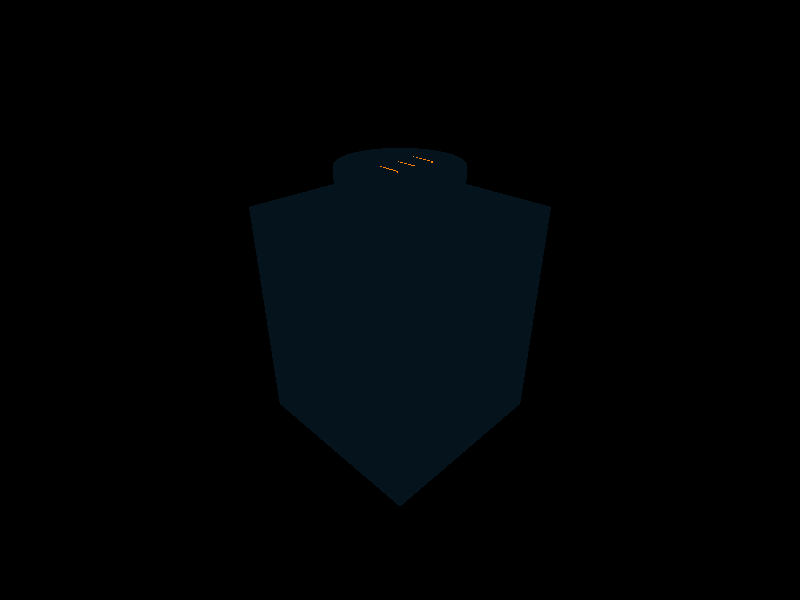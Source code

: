 // Generated By: LDView 4.4 Alpha 5 Copyright (C) 2019 Travis Cobbs & Peter Bartfai
// See: https://tcobbs.github.io/ldview/
// Date: Mon Jul  8 17:42:48 2019
// Input LDraw File: every_color.ldr
// LDraw File Author: MLCad
//
// This file was automatically generated from an LDraw file by the program
// LDView.  See comments above for further details.

#version 3.7;

#if (version >= 3.7) global_settings {assumed_gamma 1} #end

#ifndef (LDXQual) #declare LDXQual = 3; #end	// Quality (0 = Bounding Box; 1 = No Refraction; 2 = Normal; 3 = Stud Logos)
#ifndef (LDXSW) #declare LDXSW = 0.5; #end	// Seam Width (0 for no seams)
#ifndef (LDXStuds) #declare LDXStuds = 1; #end	// Show studs? (1 = YES; 0 = NO)
#ifndef (LDXRefls) #declare LDXRefls = 1; #end	// Reflections? (1 = YES; 0 = NO)
#ifndef (LDXShads) #declare LDXShads = 1; #end	// Shadows? (1 = YES; 0 = NO)
#ifndef (LDXBackground) #declare LDXBackground = 0; #end	// Include Background? (1 = YES; 0 = NO)
#ifndef (LDXFloor) #declare LDXFloor = 0; #end	// Include Floor? (1 = YES; 0 = NO)

// Model bounds information
#ifndef (LDXMinX) #declare LDXMinX = -9.75; #end
#ifndef (LDXMinY) #declare LDXMinY = -27.75; #end
#ifndef (LDXMinZ) #declare LDXMinZ = -9.75; #end
#ifndef (LDXMaxX) #declare LDXMaxX = 9.75; #end
#ifndef (LDXMaxY) #declare LDXMaxY = -0.25; #end
#ifndef (LDXMaxZ) #declare LDXMaxZ = 9.75; #end
#ifndef (LDXCenterX) #declare LDXCenterX = 0; #end
#ifndef (LDXCenterY) #declare LDXCenterY = -14; #end
#ifndef (LDXCenterZ) #declare LDXCenterZ = 0; #end
#ifndef (LDXCenter) #declare LDXCenter = <LDXCenterX,LDXCenterY,LDXCenterZ>; #end
#ifndef (LDXRadius) #declare LDXRadius = 19.472738; #end

// Camera settings
#ifndef (LDXCameraLoc) #declare LDXCameraLoc = < 31.160398,-39.44236,-31.160398 >; #end	// Camera Location vector
#ifndef (LDXCameraLookAt) #declare LDXCameraLookAt = < -5.05583072053737936358,-9.87193368142768434836,5.05583072053737936358 >; #end	// Camera look-at point vector
#ifndef (LDXCameraSky) #declare LDXCameraSky = < -0.35355339491603171576,-0.8660254002549215846,0.35355339491603171576 >; #end	// Camera sky vector (<0,-1,0> will usually work for standard "up")
#ifndef (LDXCameraAngle) #declare LDXCameraAngle = 76.900337; #end
#ifndef (LDXCameraAspect) #declare LDXCameraAspect = image_width/image_height; #end
#ifndef (LDXCameraTransform) #declare LDXCameraTransform = transform {}; #end

#ifndef (LDXFloorLoc) #declare LDXFloorLoc = LDXMaxY; #end	// Floor location. (Dependent on floor axis; MAX_Y is bottom of model)
#ifndef (LDXFloorAxis) #declare LDXFloorAxis = y; #end	// Floor axis (x, y, or z)
#ifndef (LDXFloorR) #declare LDXFloorR = 0.8; #end	// Floor Red
#ifndef (LDXFloorG) #declare LDXFloorG = 0.8; #end	// Floor Green
#ifndef (LDXFloorB) #declare LDXFloorB = 0.8; #end	// Floor Blue
#ifndef (LDXFloorAmb) #declare LDXFloorAmb = 0.4; #end	// Floor Ambient
#ifndef (LDXFloorDif) #declare LDXFloorDif = 0.4; #end	// Floor Diffuse
#ifndef (LDXAmb) #declare LDXAmb = 0.4; #end
#ifndef (LDXDif) #declare LDXDif = 0.4; #end
#ifndef (LDXRefl) #declare LDXRefl = 0.08; #end
#ifndef (LDXPhong) #declare LDXPhong = 0.5; #end
#ifndef (LDXPhongS) #declare LDXPhongS = 40; #end
#ifndef (LDXTRefl) #declare LDXTRefl = 0.2; #end
#ifndef (LDXTFilt) #declare LDXTFilt = 0.85; #end
#ifndef (LDXIoR) #declare LDXIoR = 1.25; #end
#ifndef (LDXRubberRefl) #declare LDXRubberRefl = 0; #end
#ifndef (LDXRubberPhong) #declare LDXRubberPhong = 0.1; #end
#ifndef (LDXRubberPhongS) #declare LDXRubberPhongS = 10; #end
#ifndef (LDXChromeRefl) #declare LDXChromeRefl = 0.85; #end
#ifndef (LDXChromeBril) #declare LDXChromeBril = 5; #end
#ifndef (LDXChromeSpec) #declare LDXChromeSpec = 0.8; #end
#ifndef (LDXChromeRough) #declare LDXChromeRough = 0.01; #end
#ifndef (LDXOpaqueNormal) #declare LDXOpaqueNormal = normal { bumps 0.001 scale 0.5 }; #end
#ifndef (LDXTransNormal) #declare LDXTransNormal = normal { bumps 0.001 scale 0.5 }; #end
#ifndef (LDXIPov) #declare LDXIPov = 0; #end	// Use inline POV code from LDraw file? (1 = YES; 0 = NO)
#ifndef (LDXBgR) #declare LDXBgR = 0.752941; #end	// Background Red
#ifndef (LDXBgG) #declare LDXBgG = 0.752941; #end	// Background Green
#ifndef (LDXBgB) #declare LDXBgB = 0.752941; #end	// Background Blue

// Camera
#ifndef (LDXSkipCamera)
camera {
	location LDXCameraLoc
	sky LDXCameraSky
	right LDXCameraAspect * < -1,0,0 >
	look_at LDXCameraLookAt
	angle LDXCameraAngle
	transform {LDXCameraTransform}
}
#end

// Lights
#ifndef (LDXSkipLight1)
light_source {	// Latitude,Longitude: 45,0,LDXRadius*2
	<0*LDXRadius,-1.414214*LDXRadius,-1.414214*LDXRadius> + LDXCenter
	color rgb <1,1,1>
}
#end
#ifndef (LDXSkipLight2)
light_source {	// Latitude,Longitude: 30,120,LDXRadius*2
	<1.5*LDXRadius,-1*LDXRadius,0.866026*LDXRadius> + LDXCenter
	color rgb <1,1,1>
}
#end
#ifndef (LDXSkipLight3)
light_source {	// Latitude,Longitude: 60,-120,LDXRadius*2
	<-0.866025*LDXRadius,-1.732051*LDXRadius,0.5*LDXRadius> + LDXCenter
	color rgb <1,1,1>
}
#end

#macro LDXSeamMatrix(Width, Height, Depth, CenterX, CenterY, CenterZ)
#local aw = 0;
#local ah = 0;
#local ad = 0;
#local ax = 0;
#local ay = 0;
#local az = 0;
#if (Width != 0)
#local aw = 1-LDXSW/Width;
#end
#if (Height != 0)
#local ah = 1-LDXSW/Height;
#end
#if (Depth != 0)
#local ad = 1-LDXSW/Depth;
#end
#if (Width != 0 & CenterX != 0)
#local ax = LDXSW/(Width / CenterX);
#end
#if (Height != 0 & CenterY != 0)
#local ay = LDXSW/(Height / CenterY);
#end
#if (Depth != 0 & CenterZ != 0)
#local az = LDXSW/(Depth / CenterZ);
#end
#if (aw <= 0)
#local aw = 1;
#local ax = 0;
#end
#if (ah <= 0)
#local ah = 1;
#local ay = 0;
#end
#if (ad <= 0)
#local ad = 1;
#local az = 0;
#end
matrix <aw,0,0,0,ah,0,0,0,ad,ax,ay,az>
#end


#if (LDXBackground != 0)
#if (version >= 3.7)
background { color srgb <LDXBgR,LDXBgG,LDXBgB> }
#else
background { color rgb <LDXBgR,LDXBgG,LDXBgB> }
#end
#end

#ifndef (LDXSkipOpaqueColorMacro)
#macro LDXOpaqueColor(r, g, b)
#if (version >= 3.1) material { #end
	texture {
#if (version >= 3.7)
		pigment { srgbf <r,g,b,0> }
#else
		pigment { rgbf <r,g,b,0> }
#end
#if (LDXQual > 1)
		finish { ambient LDXAmb diffuse LDXDif }
		finish { phong LDXPhong phong_size LDXPhongS reflection LDXRefl }
		normal { LDXOpaqueNormal }
#end
	}
#if (version >= 3.1) } #end
#end
#end

#ifndef (LDXColor0) // Black
#declare LDXColor0 = LDXOpaqueColor(0.019608,0.07451,0.113725)
#end

#ifndef (LDXColor1) // Blue
#declare LDXColor1 = LDXOpaqueColor(0,0.333333,0.74902)
#end

#ifndef (LDXColor2) // Green
#declare LDXColor2 = LDXOpaqueColor(0.145098,0.478431,0.243137)
#end

#ifndef (LDXColor3) // Dark Turquoise
#declare LDXColor3 = LDXOpaqueColor(0,0.513725,0.560784)
#end

#ifndef (LDXColor4) // Red
#declare LDXColor4 = LDXOpaqueColor(0.788235,0.101961,0.035294)
#end

#ifndef (LDXColor5) // Dark Pink
#declare LDXColor5 = LDXOpaqueColor(0.784314,0.439216,0.627451)
#end

#ifndef (LDXColor6) // Brown
#declare LDXColor6 = LDXOpaqueColor(0.345098,0.223529,0.152941)
#end

#ifndef (LDXColor7) // Light Grey
#declare LDXColor7 = LDXOpaqueColor(0.607843,0.631373,0.615686)
#end

#ifndef (LDXColor8) // Dark Grey
#declare LDXColor8 = LDXOpaqueColor(0.427451,0.431373,0.360784)
#end

#ifndef (LDXColor9) // Light Blue
#declare LDXColor9 = LDXOpaqueColor(0.705882,0.823529,0.890196)
#end

#ifndef (LDXColor10) // Bright Green
#declare LDXColor10 = LDXOpaqueColor(0.294118,0.623529,0.290196)
#end

#ifndef (LDXColor11) // Light Turquoise
#declare LDXColor11 = LDXOpaqueColor(0.333333,0.647059,0.686275)
#end

#ifndef (LDXColor12) // Salmon
#declare LDXColor12 = LDXOpaqueColor(0.94902,0.439216,0.368627)
#end

#ifndef (LDXColor13) // Pink
#declare LDXColor13 = LDXOpaqueColor(0.988235,0.592157,0.67451)
#end

#ifndef (LDXColor14) // Yellow
#declare LDXColor14 = LDXOpaqueColor(0.94902,0.803922,0.215686)
#end

#ifndef (LDXColor15) // White
#declare LDXColor15 = LDXOpaqueColor(1,1,1)
#end

#ifndef (LDXColor17) // Light Green
#declare LDXColor17 = LDXOpaqueColor(0.760784,0.854902,0.721569)
#end

#ifndef (LDXColor18) // Light Yellow
#declare LDXColor18 = LDXOpaqueColor(0.984314,0.901961,0.588235)
#end

#ifndef (LDXColor19) // Tan
#declare LDXColor19 = LDXOpaqueColor(0.894118,0.803922,0.619608)
#end

#ifndef (LDXColor20) // Light Violet
#declare LDXColor20 = LDXOpaqueColor(0.788235,0.792157,0.886275)
#end

#ifndef (LDXSkipTransColorMacro)
#macro LDXTransColor(r, g, b)
#if (version >= 3.1) material { #end
	texture {
#if (version >= 3.7)
		pigment { #if (LDXQual > 1) srgbf <r,g,b,LDXTFilt> #else srgbf <0.6,0.6,0.6,0> #end }
#else
		pigment { #if (LDXQual > 1) rgbf <r,g,b,LDXTFilt> #else rgbf <0.6,0.6,0.6,0> #end }
#end
#if (LDXQual > 1)
		finish { ambient LDXAmb diffuse LDXDif }
		finish { phong LDXPhong phong_size LDXPhongS reflection LDXTRefl }
		normal { LDXTransNormal }
		#if (version >= 3.1) #else finish { refraction 1 ior LDXIoR } #end
#end
	}
#if (version >= 3.1) #if (LDXQual > 1)
	interior { ior LDXIoR }
#end #end
#if (version >= 3.1) } #end
#end
#end

#ifndef (LDXColor21) // Glow In Dark Opaque
#declare LDXColor21 = LDXTransColor(0.987843,1,0.96902)
#end

#ifndef (LDXColor22) // Purple
#declare LDXColor22 = LDXOpaqueColor(0.505882,0,0.482353)
#end

#ifndef (LDXColor23) // Dark Blue Violet
#declare LDXColor23 = LDXOpaqueColor(0.12549,0.196078,0.690196)
#end

#ifndef (LDXColor24) // Edge Colour
#declare LDXColor24 = LDXOpaqueColor(0.498039,0.498039,0.498039)
#end

#ifndef (LDXColor25) // Orange
#declare LDXColor25 = LDXOpaqueColor(0.996078,0.541176,0.094118)
#end

#ifndef (LDXColor26) // Magenta
#declare LDXColor26 = LDXOpaqueColor(0.572549,0.223529,0.470588)
#end

#ifndef (LDXColor27) // Lime
#declare LDXColor27 = LDXOpaqueColor(0.733333,0.913725,0.043137)
#end

#ifndef (LDXColor28) // Dark Tan
#declare LDXColor28 = LDXOpaqueColor(0.584314,0.541176,0.45098)
#end

#ifndef (LDXColor29) // Bright Pink
#declare LDXColor29 = LDXOpaqueColor(0.894118,0.678431,0.784314)
#end

#ifndef (LDXColor30) // Medium Lavender
#declare LDXColor30 = LDXOpaqueColor(0.67451,0.470588,0.729412)
#end

#ifndef (LDXColor31) // Lavender
#declare LDXColor31 = LDXOpaqueColor(0.882353,0.835294,0.929412)
#end

#ifndef (LDXColor32) // Trans Black IR Lens
#declare LDXColor32 = LDXTransColor(0,0,0)
#end

#ifndef (LDXColor33) // Trans Dark Blue
#declare LDXColor33 = LDXTransColor(0,0.188235,0.962745)
#end

#ifndef (LDXColor34) // Trans Green
#declare LDXColor34 = LDXTransColor(0.205882,0.705882,0.382353)
#end

#ifndef (LDXColor35) // Trans Bright Green
#declare LDXColor35 = LDXTransColor(0.505882,0.990196,0.411765)
#end

#ifndef (LDXColor36) // Trans Red
#declare LDXColor36 = LDXTransColor(0.978824,0.152941,0.052941)
#end

#ifndef (LDXColor37) // Trans Dark Pink
#declare LDXColor37 = LDXTransColor(0.987451,0.6,0.958431)
#end

#ifndef (LDXColor38) // Trans Neon Orange
#declare LDXColor38 = LDXTransColor(1,0.950196,0.076471)
#end

#ifndef (LDXColor39) // Trans Very Light Blue
#declare LDXColor39 = LDXTransColor(0.975686,0.987451,0.994118)
#end

#ifndef (LDXColor40) // Trans Black
#declare LDXColor40 = LDXTransColor(0.582353,0.558824,0.482353)
#end

#ifndef (LDXColor41) // Trans Medium Blue
#declare LDXColor41 = LDXTransColor(0.5,0.960392,0.971765)
#end

#ifndef (LDXColor42) // Trans Neon Green
#declare LDXColor42 = LDXTransColor(0.975294,1,0)
#end

#ifndef (LDXColor43) // Trans Light Blue
#declare LDXColor43 = LDXTransColor(0.968235,0.991373,0.993725)
#end

#ifndef (LDXColor44) // Trans Bright Reddish Lilac
#declare LDXColor44 = LDXTransColor(0.958824,0.658824,0.962353)
#end

#ifndef (LDXColor45) // Trans Pink
#declare LDXColor45 = LDXTransColor(0.998824,0.959216,0.967451)
#end

#ifndef (LDXColor46) // Trans Yellow
#declare LDXColor46 = LDXTransColor(0.996078,0.980392,0.276471)
#end

#ifndef (LDXColor47) // Trans Clear
#declare LDXColor47 = LDXTransColor(0.998824,0.998824,0.998824)
#end

#ifndef (LDXColor52) // Trans Purple
#declare LDXColor52 = LDXTransColor(0.964706,0.964706,0.979608)
#end

#ifndef (LDXColor54) // Trans Neon Yellow
#declare LDXColor54 = LDXTransColor(0.98549,0.96902,0)
#end

#ifndef (LDXColor57) // Trans Orange
#declare LDXColor57 = LDXTransColor(0.994118,0.956078,0.164706)
#end

#ifndef (LDXSkipChromeColorMacro)
#macro LDXChromeColor(r, g, b)
#if (version >= 3.1) material { #end
	texture {
#if (version >= 3.7)
		pigment { srgbf <r,g,b,0> }
#else
		pigment { rgbf <r,g,b,0> }
#end
#if (LDXQual > 1)
		finish { ambient LDXAmb diffuse LDXDif }
		finish { phong LDXPhong phong_size LDXPhongS reflection LDXChromeRefl brilliance LDXChromeBril metallic specular LDXChromeSpec roughness LDXChromeRough}
#end
	}
#if (version >= 3.1) } #end
#end
#end

#ifndef (LDXColor60) // Chrome Antique Brass
#declare LDXColor60 = LDXChromeColor(0.392157,0.352941,0.298039)
#end

#ifndef (LDXColor61) // Chrome Blue
#declare LDXColor61 = LDXChromeColor(0.423529,0.588235,0.74902)
#end

#ifndef (LDXColor62) // Chrome Green
#declare LDXColor62 = LDXChromeColor(0.235294,0.701961,0.443137)
#end

#ifndef (LDXColor63) // Chrome Pink
#declare LDXColor63 = LDXChromeColor(0.666667,0.301961,0.556863)
#end

#ifndef (LDXColor64) // Chrome Black
#declare LDXColor64 = LDXChromeColor(0.105882,0.164706,0.203922)
#end

#ifndef (LDXSkipRubberColorMacro)
#macro LDXRubberColor(r, g, b)
#if (version >= 3.1) material { #end
	texture {
#if (version >= 3.7)
		pigment { srgbf <r,g,b,0> }
#else
		pigment { rgbf <r,g,b,0> }
#end
#if (LDXQual > 1)
		finish { ambient LDXAmb diffuse LDXDif }
		finish { phong LDXRubberPhong phong_size LDXRubberPhongS reflection LDXRubberRefl }
#end
	}
#if (version >= 3.1) } #end
#end
#end

#ifndef (LDXColor65) // Rubber Yellow
#declare LDXColor65 = LDXRubberColor(0.960784,0.803922,0.184314)
#end

#ifndef (LDXColor66) // Rubber Trans Yellow
#declare LDXColor66 = LDXTransColor(0.979216,0.96902,0)
#end

#ifndef (LDXColor67) // Rubber Trans Clear
#declare LDXColor67 = LDXTransColor(1,1,1)
#end

#ifndef (LDXColor68) // Very Light Orange
#declare LDXColor68 = LDXOpaqueColor(0.952941,0.811765,0.607843)
#end

#ifndef (LDXColor69) // Bright Reddish Lilac
#declare LDXColor69 = LDXOpaqueColor(0.803922,0.384314,0.596078)
#end

#ifndef (LDXColor70) // Reddish Brown
#declare LDXColor70 = LDXOpaqueColor(0.345098,0.164706,0.070588)
#end

#ifndef (LDXColor71) // Light Bluish Grey
#declare LDXColor71 = LDXOpaqueColor(0.627451,0.647059,0.662745)
#end

#ifndef (LDXColor72) // Dark Bluish Grey
#declare LDXColor72 = LDXOpaqueColor(0.423529,0.431373,0.407843)
#end

#ifndef (LDXColor73) // Medium Blue
#declare LDXColor73 = LDXOpaqueColor(0.360784,0.615686,0.819608)
#end

#ifndef (LDXColor74) // Medium Green
#declare LDXColor74 = LDXOpaqueColor(0.45098,0.862745,0.631373)
#end

#ifndef (LDXColor75) // Speckle Black Copper
#declare LDXColor75 = LDXOpaqueColor(0,0,0)
#end

#ifndef (LDXColor76) // Speckle Dark Bluish Grey Silver
#declare LDXColor76 = LDXOpaqueColor(0.388235,0.372549,0.380392)
#end

#ifndef (LDXColor77) // Light Pink
#declare LDXColor77 = LDXOpaqueColor(0.996078,0.8,0.811765)
#end

#ifndef (LDXColor78) // Light Flesh
#declare LDXColor78 = LDXOpaqueColor(0.964706,0.843137,0.701961)
#end

#ifndef (LDXColor79) // Milky White
#declare LDXColor79 = LDXTransColor(1,1,1)
#end

#ifndef (LDXColor80) // Metallic Silver
#declare LDXColor80 = LDXOpaqueColor(0.647059,0.662745,0.705882)
#end

#ifndef (LDXColor81) // Metallic Green
#declare LDXColor81 = LDXOpaqueColor(0.537255,0.607843,0.372549)
#end

#ifndef (LDXColor82) // Metallic Gold
#declare LDXColor82 = LDXOpaqueColor(0.858824,0.67451,0.203922)
#end

#ifndef (LDXColor83) // Metallic Black
#declare LDXColor83 = LDXOpaqueColor(0.101961,0.156863,0.192157)
#end

#ifndef (LDXColor84) // Medium Dark Flesh
#declare LDXColor84 = LDXOpaqueColor(0.8,0.439216,0.164706)
#end

#ifndef (LDXColor85) // Medium Lilac
#declare LDXColor85 = LDXOpaqueColor(0.247059,0.211765,0.568627)
#end

#ifndef (LDXColor86) // Dark Flesh
#declare LDXColor86 = LDXOpaqueColor(0.486275,0.313725,0.227451)
#end

#ifndef (LDXColor87) // Metallic Dark Grey
#declare LDXColor87 = LDXOpaqueColor(0.427451,0.431373,0.360784)
#end

#ifndef (LDXColor89) // Blue Violet
#declare LDXColor89 = LDXOpaqueColor(0.298039,0.380392,0.858824)
#end

#ifndef (LDXColor92) // Flesh
#declare LDXColor92 = LDXOpaqueColor(0.815686,0.568627,0.407843)
#end

#ifndef (LDXColor100) // Light Salmon
#declare LDXColor100 = LDXOpaqueColor(0.996078,0.729412,0.741176)
#end

#ifndef (LDXColor110) // Violet
#declare LDXColor110 = LDXOpaqueColor(0.262745,0.329412,0.639216)
#end

#ifndef (LDXColor112) // Medium Violet
#declare LDXColor112 = LDXOpaqueColor(0.407843,0.454902,0.792157)
#end

#ifndef (LDXColor114) // Glitter Trans Dark Pink
#declare LDXColor114 = LDXTransColor(0.987451,0.6,0.958431)
#end

#ifndef (LDXColor115) // Medium Lime
#declare LDXColor115 = LDXOpaqueColor(0.780392,0.823529,0.235294)
#end

#ifndef (LDXColor117) // Glitter Trans Clear
#declare LDXColor117 = LDXTransColor(1,1,1)
#end

#ifndef (LDXColor118) // Aqua
#declare LDXColor118 = LDXOpaqueColor(0.701961,0.843137,0.819608)
#end

#ifndef (LDXColor120) // Light Lime
#declare LDXColor120 = LDXOpaqueColor(0.85098,0.894118,0.654902)
#end

#ifndef (LDXColor125) // Light Orange
#declare LDXColor125 = LDXOpaqueColor(0.976471,0.729412,0.380392)
#end

#ifndef (LDXColor128) // Dark Nougat
#declare LDXColor128 = LDXOpaqueColor(0.678431,0.380392,0.25098)
#end

#ifndef (LDXColor129) // Glitter Trans Purple
#declare LDXColor129 = LDXTransColor(0.588235,0,0.570588)
#end

#ifndef (LDXColor132) // Speckle Black Silver
#declare LDXColor132 = LDXOpaqueColor(0,0,0)
#end

#ifndef (LDXColor133) // Speckle Black Gold
#declare LDXColor133 = LDXOpaqueColor(0,0,0)
#end

#ifndef (LDXColor134) // Copper
#declare LDXColor134 = LDXOpaqueColor(0.588235,0.290196,0.152941)
#end

#ifndef (LDXColor135) // Pearl Light Grey
#declare LDXColor135 = LDXOpaqueColor(0.611765,0.639216,0.658824)
#end

#ifndef (LDXColor137) // Metal Blue
#declare LDXColor137 = LDXOpaqueColor(0.337255,0.466667,0.729412)
#end

#ifndef (LDXColor142) // Pearl Light Gold
#declare LDXColor142 = LDXOpaqueColor(0.862745,0.745098,0.380392)
#end

#ifndef (LDXColor148) // Pearl Dark Grey
#declare LDXColor148 = LDXOpaqueColor(0.341176,0.345098,0.341176)
#end

#ifndef (LDXColor150) // Pearl Very Light Grey
#declare LDXColor150 = LDXOpaqueColor(0.733333,0.741176,0.737255)
#end

#ifndef (LDXColor151) // Very Light Bluish Grey
#declare LDXColor151 = LDXOpaqueColor(0.901961,0.890196,0.878431)
#end

#ifndef (LDXColor178) // Flat Dark Gold
#declare LDXColor178 = LDXOpaqueColor(0.705882,0.533333,0.243137)
#end

#ifndef (LDXColor179) // Flat Silver
#declare LDXColor179 = LDXOpaqueColor(0.537255,0.529412,0.533333)
#end

#ifndef (LDXColor183) // Pearl White
#declare LDXColor183 = LDXOpaqueColor(0.94902,0.952941,0.94902)
#end

#ifndef (LDXColor184) // Metallic Bright Red
#declare LDXColor184 = LDXOpaqueColor(0.839216,0,0.14902)
#end

#ifndef (LDXColor186) // Metallic Dark Green
#declare LDXColor186 = LDXOpaqueColor(0,0.556863,0.235294)
#end

#ifndef (LDXColor189) // Reddish Gold
#declare LDXColor189 = LDXOpaqueColor(0.67451,0.509804,0.278431)
#end

#ifndef (LDXColor191) // Bright Light Orange
#declare LDXColor191 = LDXOpaqueColor(0.972549,0.733333,0.239216)
#end

#ifndef (LDXColor212) // Bright Light Blue
#declare LDXColor212 = LDXOpaqueColor(0.52549,0.756863,0.882353)
#end

#ifndef (LDXColor216) // Rust
#declare LDXColor216 = LDXOpaqueColor(0.701961,0.062745,0.015686)
#end

#ifndef (LDXColor218) // Reddish Lilac
#declare LDXColor218 = LDXOpaqueColor(0.556863,0.333333,0.592157)
#end

#ifndef (LDXColor219) // Lilac
#declare LDXColor219 = LDXOpaqueColor(0.337255,0.305882,0.615686)
#end

#ifndef (LDXColor226) // Bright Light Yellow
#declare LDXColor226 = LDXOpaqueColor(1,0.941176,0.227451)
#end

#ifndef (LDXColor231) // Trans Bright Light Orange
#declare LDXColor231 = LDXTransColor(0.998824,0.971765,0.641176)
#end

#ifndef (LDXColor232) // Sky Blue
#declare LDXColor232 = LDXOpaqueColor(0.337255,0.745098,0.839216)
#end

#ifndef (LDXColor234) // Trans Fire Yellow
#declare LDXColor234 = LDXTransColor(0.998431,0.99098,0.956471)
#end

#ifndef (LDXColor256) // Rubber Black
#declare LDXColor256 = LDXRubberColor(0.129412,0.129412,0.129412)
#end

#ifndef (LDXColor272) // Dark Blue
#declare LDXColor272 = LDXOpaqueColor(0.05098,0.196078,0.356863)
#end

#ifndef (LDXColor273) // Rubber Blue
#declare LDXColor273 = LDXRubberColor(0,0.2,0.698039)
#end

#ifndef (LDXColor284) // Trans Reddish Lilac
#declare LDXColor284 = LDXTransColor(0.976078,0.950588,0.964706)
#end

#ifndef (LDXColor285) // Trans Light Green
#declare LDXColor285 = LDXTransColor(0.735294,0.976078,0.956863)
#end

#ifndef (LDXColor288) // Dark Green
#declare LDXColor288 = LDXOpaqueColor(0.094118,0.27451,0.196078)
#end

#ifndef (LDXColor293) // Trans Light Blue Violet
#declare LDXColor293 = LDXTransColor(0.629412,0.967059,0.989412)
#end

#ifndef (LDXColor294) // Glow In Dark Trans
#declare LDXColor294 = LDXTransColor(0.974118,0.977647,0.967843)
#end

#ifndef (LDXColor295) // Flamingo Pink
#declare LDXColor295 = LDXOpaqueColor(1,0.580392,0.760784)
#end

#ifndef (LDXColor297) // Pearl Gold
#declare LDXColor297 = LDXOpaqueColor(0.8,0.611765,0.168627)
#end

#ifndef (LDXColor300) // Metallic Copper
#declare LDXColor300 = LDXOpaqueColor(0.760784,0.498039,0.32549)
#end

#ifndef (LDXColor302) // Glitter Trans Light Blue
#declare LDXColor302 = LDXTransColor(0.968235,0.991373,0.993725)
#end

#ifndef (LDXColor308) // Dark Brown
#declare LDXColor308 = LDXOpaqueColor(0.207843,0.129412,0)
#end

#ifndef (LDXColor313) // Maersk Blue
#declare LDXColor313 = LDXOpaqueColor(0.329412,0.662745,0.784314)
#end

#ifndef (LDXColor320) // Dark Red
#declare LDXColor320 = LDXOpaqueColor(0.447059,0.054902,0.058824)
#end

#ifndef (LDXColor321) // Dark Azure
#declare LDXColor321 = LDXOpaqueColor(0.078431,0.596078,0.843137)
#end

#ifndef (LDXColor322) // Medium Azure
#declare LDXColor322 = LDXOpaqueColor(0.243137,0.760784,0.866667)
#end

#ifndef (LDXColor323) // Light Aqua
#declare LDXColor323 = LDXOpaqueColor(0.741176,0.862745,0.847059)
#end

#ifndef (LDXColor324) // Rubber Red
#declare LDXColor324 = LDXRubberColor(0.768627,0,0.14902)
#end

#ifndef (LDXColor326) // Yellowish Green
#declare LDXColor326 = LDXOpaqueColor(0.87451,0.933333,0.647059)
#end

#ifndef (LDXColor329) // Glow In Dark White
#declare LDXColor329 = LDXTransColor(0.996078,0.995294,0.984314)
#end

#ifndef (LDXColor330) // Olive Green
#declare LDXColor330 = LDXOpaqueColor(0.607843,0.603922,0.352941)
#end

#ifndef (LDXColor334) // Chrome Gold
#declare LDXColor334 = LDXChromeColor(0.733333,0.647059,0.239216)
#end

#ifndef (LDXColor335) // Sand Red
#declare LDXColor335 = LDXOpaqueColor(0.839216,0.458824,0.447059)
#end

#ifndef (LDXColor339) // Glitter Trans Neon Green
#declare LDXColor339 = LDXTransColor(0.975294,1,0)
#end

#ifndef (LDXColor350) // Rubber Orange
#declare LDXColor350 = LDXRubberColor(0.815686,0.4,0.062745)
#end

#ifndef (LDXColor351) // Medium Dark Pink
#declare LDXColor351 = LDXOpaqueColor(0.968627,0.521569,0.694118)
#end

#ifndef (LDXColor353)
#declare LDXColor353 = LDXOpaqueColor(0.2,0.2,0.34902)
#end

#ifndef (LDXColor366) // Earth Orange
#declare LDXColor366 = LDXOpaqueColor(0.980392,0.611765,0.109804)
#end

#ifndef (LDXColor373) // Sand Purple
#declare LDXColor373 = LDXOpaqueColor(0.517647,0.368627,0.517647)
#end

#ifndef (LDXColor375) // Rubber Light Grey
#declare LDXColor375 = LDXRubberColor(0.756863,0.760784,0.756863)
#end

#ifndef (LDXColor378) // Sand Green
#declare LDXColor378 = LDXOpaqueColor(0.627451,0.737255,0.67451)
#end

#ifndef (LDXColor379) // Sand Blue
#declare LDXColor379 = LDXOpaqueColor(0.34902,0.443137,0.517647)
#end

#ifndef (LDXColor383) // Chrome Silver
#declare LDXColor383 = LDXChromeColor(0.878431,0.878431,0.878431)
#end

#ifndef (LDXColor406) // Rubber Dark Blue
#declare LDXColor406 = LDXRubberColor(0,0.113725,0.407843)
#end

#ifndef (LDXColor449) // Rubber Purple
#declare LDXColor449 = LDXRubberColor(0.505882,0,0.482353)
#end

#ifndef (LDXColor450) // Fabuland Brown
#declare LDXColor450 = LDXOpaqueColor(0.713725,0.482353,0.313725)
#end

#ifndef (LDXColor462) // Medium Orange
#declare LDXColor462 = LDXOpaqueColor(1,0.654902,0.043137)
#end

#ifndef (LDXColor484) // Dark Orange
#declare LDXColor484 = LDXOpaqueColor(0.662745,0.333333,0)
#end

#ifndef (LDXColor490) // Rubber Lime
#declare LDXColor490 = LDXRubberColor(0.843137,0.941176,0)
#end

#ifndef (LDXColor493) // Magnet
#declare LDXColor493 = LDXOpaqueColor(0.396078,0.403922,0.380392)
#end

#ifndef (LDXColor494) // Electric Contact Alloy
#declare LDXColor494 = LDXOpaqueColor(0.815686,0.815686,0.815686)
#end

#ifndef (LDXColor495) // Electric Contact Copper
#declare LDXColor495 = LDXOpaqueColor(0.682353,0.478431,0.34902)
#end

#ifndef (LDXColor496) // Rubber Light Bluish Grey
#declare LDXColor496 = LDXRubberColor(0.639216,0.635294,0.643137)
#end

#ifndef (LDXColor503) // Very Light Grey
#declare LDXColor503 = LDXOpaqueColor(0.901961,0.890196,0.854902)
#end

#ifndef (LDXColor504) // Rubber Flat Silver
#declare LDXColor504 = LDXRubberColor(0.537255,0.529412,0.533333)
#end

#ifndef (LDXColor507)
#declare LDXColor507 = LDXOpaqueColor(0.835294,0.996078,0.988235)
#end

#ifndef (LDXColor508)
#declare LDXColor508 = LDXOpaqueColor(1,0.498039,0.498039)
#end

#ifndef (LDXColor509)
#declare LDXColor509 = LDXOpaqueColor(1,0.843137,0.898039)
#end

#ifndef (LDXColor511) // Rubber White
#declare LDXColor511 = LDXRubberColor(0.980392,0.980392,0.980392)
#end

#ifndef (LDXColor10002)
#declare LDXColor10002 = LDXOpaqueColor(1,0.501961,0)
#end

#ifndef (LDXColor10026)
#declare LDXColor10026 = LDXOpaqueColor(1,0.501961,0)
#end

#ifndef (LDXColor10031)
#declare LDXColor10031 = LDXOpaqueColor(1,0.501961,0)
#end

#ifndef (LDXColor10070)
#declare LDXColor10070 = LDXOpaqueColor(1,0.501961,0)
#end

#ifndef (LDXColor10226)
#declare LDXColor10226 = LDXOpaqueColor(1,0.501961,0)
#end

#ifndef (LDXColor10308)
#declare LDXColor10308 = LDXOpaqueColor(1,0.501961,0)
#end

#ifndef (LDXColor10320)
#declare LDXColor10320 = LDXOpaqueColor(1,0.501961,0)
#end

#ifndef (LDXColor10321)
#declare LDXColor10321 = LDXOpaqueColor(1,0.501961,0)
#end

#ifndef (LDXColor10322)
#declare LDXColor10322 = LDXOpaqueColor(1,0.501961,0)
#end

#ifndef (LDXColor10323)
#declare LDXColor10323 = LDXOpaqueColor(1,0.501961,0)
#end

#ifndef (LDXColor10484)
#declare LDXColor10484 = LDXOpaqueColor(1,0.501961,0)
#end

#declare LDX_4_dash_4cyli_dot_dat_in_part = cylinder // Cylinder 1
{
	<0,0,0>,<0,1,0>,1 open
}

#declare LDX_4_dash_4cyli_dot_dat = cylinder // Cylinder 1
{
	<0,0,0>,<0,1,0>,1 open
}

#declare LDX_4_dash_4disc_dot_dat_in_part = disc // Disc 1
{
	<0,0,0>,<0,1,0>,1
}

#declare LDX_4_dash_4disc_dot_dat = disc // Disc 1
{
	<0,0,0>,<0,1,0>,1
}

#declare LDXLegoSpace = 49.5;
#declare LDXStudLogo =
union {
	merge {
		// L
		sphere {<-88,0,0>,4}
		cylinder {<-88,0,0>,<0,0,0>,4 open}
		sphere {<0,0,0>,4}
		cylinder {<0,0,0>,<0,0,25>,4 open}
		sphere {<0,0,25>,4}
		clipped_by {plane{y,0}}
	}

	merge {
		// E
		sphere {<-88,0,25>,4}
		cylinder {<-88,0,25>,<-88,0,0>,4 open}
		sphere {<-88,0,0>,4}
		cylinder {<-88,0,0>,<0,0,0>,4 open}
		sphere {<0,0,0>,4}
		cylinder {<0,0,0>,<0,0,25>,4 open}
		sphere {<0,0,25>,4}
		sphere {<-44,0,17>,4}
		cylinder {<-44,0,0>,<-44,0,17>,4 open}
		clipped_by {plane{y,0}}
		translate <0,0,LDXLegoSpace>
	}

	merge {
		// G
		sphere {<-74,0,25>,4}
		torus {12.5,4 clipped_by{plane{x,0}} translate<-74,0,12.5>}
		cylinder {<-74,0,0>,<-14,0,0>,4 open}
		torus {12.5,4 clipped_by{plane{-x,0}} translate<-14,0,12.5>}
		cylinder {<-14,0,25>,<-44,0,25>,4 open}
		sphere {<-44,0,25>,4}
		cylinder {<-44,0,25>,<-44,0,17>,4 open}
		sphere {<-44,0,17>,4}
		clipped_by {plane{y,0}}
		translate <0,0,LDXLegoSpace*2>
	}

	merge {
		// O
		torus {12.5,4 clipped_by{plane{x,0}} translate<-74,0,12.5>}
		cylinder {<-74,0,0>,<-14,0,0>,4 open}
		torus {12.5,4 clipped_by{plane{-x,0}} translate<-14,0,12.5>}
		cylinder {<-14,0,25>,<-74,0,25>,4 open}
		clipped_by {plane{y,0}}
		translate <0,0,LDXLegoSpace*3>
	}

	matrix <1,0,-0.22,0,1,0,0,0,1,0,0,0>
	scale .045
	translate <1.85,-4,-4.45>
}

#declare LDX_stud_dot_dat_in_part =
#if (LDXQual <= 2)
cylinder { <0,0,0>, <0,-4,0>, 6 }
#else
union {
	cylinder { <0,0,0>, <0,-4,0>, 6 }
	object { LDXStudLogo }
}
#end

#declare LDX_stud_dot_dat =
#if (LDXQual <= 2)
cylinder { <0,0,0>, <0,-4,0>, 6 }
#else
union {
	cylinder { <0,0,0>, <0,-4,0>, 6 }
	object { LDXStudLogo }
}
#end

#declare LDX_3005_dot_dat =
#if (LDXQual = 0)
box {
	<-10,-4,-10>,<10,24,10>
}
#else
union {
// Brick  1 x  1
// Name: 3005.dat
// Author: James Jessiman
// !LDRAW_ORG Part UPDATE 2002-03
// !LICENSE Redistributable under CCAL version 2.0 : see CAreadme.txt
// BFC CERTIFY CCW
// !HISTORY 2001-10-26 [PTadmin] Official Update 2001-01
// !HISTORY 2002-05-07 [unknown] BFC Certification
// !HISTORY 2002-06-11 [PTadmin] Official Update 2002-03
// !HISTORY 2007-05-07 [PTadmin] Header formatted for Contributor Agreement
// !HISTORY 2008-07-01 [PTadmin] Official Update 2008-01
// BFC INVERTNEXT
	#if (LDXStuds)
		object {
			LDX_stud_dot_dat_in_part
			matrix <1,0,0,0,1,0,0,0,1,0,0,0>
		}
	#end // LDXStuds
	mesh2 {
		vertex_vectors {
			16,
			<-10,0,-10>, <-10,0,10>, <-10,24,-10>, <-10,24,10>,
			<-6,4,-6>, <-6,4,6>, <-6,24,-6>, <-6,24,6>,
			<6,4,-6>, <6,4,6>, <6,24,-6>, <6,24,6>,
			<10,0,-10>, <10,0,10>, <10,24,-10>, <10,24,10>
		}
		normal_vectors {
			5,
			<-1,0,0>, <0,-1,0>, <0,0,-1>, <0,0,1>,
			<1,0,0>
		}
		face_indices {
			28,
			<5, 9, 8>, <5, 8, 4>, <5, 7, 11>, <5, 11, 9>,
			<4, 6, 7>, <4, 7, 5>, <8, 10, 6>, <8, 6, 4>,
			<9, 11, 10>, <9, 10, 8>, <15, 11, 7>, <15, 7, 3>,
			<3, 7, 6>, <3, 6, 2>, <2, 6, 10>, <2, 10, 14>,
			<14, 10, 11>, <14, 11, 15>, <1, 13, 12>, <1, 12, 0>,
			<1, 3, 15>, <1, 15, 13>, <0, 2, 3>, <0, 3, 1>,
			<12, 14, 2>, <12, 2, 0>, <13, 15, 14>, <13, 14, 12>
		}
		normal_indices {
			28,
			<1, 1, 1>, <1, 1, 1>, <3, 3, 3>, <3, 3, 3>,
			<0, 0, 0>, <0, 0, 0>, <2, 2, 2>, <2, 2, 2>,
			<4, 4, 4>, <4, 4, 4>, <1, 1, 1>, <1, 1, 1>,
			<1, 1, 1>, <1, 1, 1>, <1, 1, 1>, <1, 1, 1>,
			<1, 1, 1>, <1, 1, 1>, <1, 1, 1>, <1, 1, 1>,
			<3, 3, 3>, <3, 3, 3>, <0, 0, 0>, <0, 0, 0>,
			<2, 2, 2>, <2, 2, 2>, <4, 4, 4>, <4, 4, 4>
		}
	}
}
#end

#declare LDX_every_color_dot_ldr = union {
// Every Color
// Name: every_color.ldr
// Author: MLCad
// Unofficial Model
// ROTATION CENTER 0 0 0 1 "Custom"
// ROTATION CONFIG 0 0
	object {
		LDX_3005_dot_dat
		LDXSeamMatrix(20, 28, 20, 0, 10, 0)
		matrix <1,0,0,0,1,0,0,0,1,0,-24,0>
		#if (version >= 3.1) material #else texture #end { LDXColor0 }
	}
	object {
		LDX_3005_dot_dat
		LDXSeamMatrix(20, 28, 20, 0, 10, 0)
		matrix <1,0,0,0,1,0,0,0,1,0,-24,0>
		#if (version >= 3.1) material #else texture #end { LDXColor1 }
	}
	object {
		LDX_3005_dot_dat
		LDXSeamMatrix(20, 28, 20, 0, 10, 0)
		matrix <1,0,0,0,1,0,0,0,1,0,-24,0>
		#if (version >= 3.1) material #else texture #end { LDXColor2 }
	}
	object {
		LDX_3005_dot_dat
		LDXSeamMatrix(20, 28, 20, 0, 10, 0)
		matrix <1,0,0,0,1,0,0,0,1,0,-24,0>
		#if (version >= 3.1) material #else texture #end { LDXColor3 }
	}
	object {
		LDX_3005_dot_dat
		LDXSeamMatrix(20, 28, 20, 0, 10, 0)
		matrix <1,0,0,0,1,0,0,0,1,0,-24,0>
		#if (version >= 3.1) material #else texture #end { LDXColor4 }
	}
	object {
		LDX_3005_dot_dat
		LDXSeamMatrix(20, 28, 20, 0, 10, 0)
		matrix <1,0,0,0,1,0,0,0,1,0,-24,0>
		#if (version >= 3.1) material #else texture #end { LDXColor5 }
	}
	object {
		LDX_3005_dot_dat
		LDXSeamMatrix(20, 28, 20, 0, 10, 0)
		matrix <1,0,0,0,1,0,0,0,1,0,-24,0>
		#if (version >= 3.1) material #else texture #end { LDXColor6 }
	}
	object {
		LDX_3005_dot_dat
		LDXSeamMatrix(20, 28, 20, 0, 10, 0)
		matrix <1,0,0,0,1,0,0,0,1,0,-24,0>
		#if (version >= 3.1) material #else texture #end { LDXColor7 }
	}
	object {
		LDX_3005_dot_dat
		LDXSeamMatrix(20, 28, 20, 0, 10, 0)
		matrix <1,0,0,0,1,0,0,0,1,0,-24,0>
		#if (version >= 3.1) material #else texture #end { LDXColor8 }
	}
	object {
		LDX_3005_dot_dat
		LDXSeamMatrix(20, 28, 20, 0, 10, 0)
		matrix <1,0,0,0,1,0,0,0,1,0,-24,0>
		#if (version >= 3.1) material #else texture #end { LDXColor9 }
	}
	object {
		LDX_3005_dot_dat
		LDXSeamMatrix(20, 28, 20, 0, 10, 0)
		matrix <1,0,0,0,1,0,0,0,1,0,-24,0>
		#if (version >= 3.1) material #else texture #end { LDXColor10 }
	}
	object {
		LDX_3005_dot_dat
		LDXSeamMatrix(20, 28, 20, 0, 10, 0)
		matrix <1,0,0,0,1,0,0,0,1,0,-24,0>
		#if (version >= 3.1) material #else texture #end { LDXColor11 }
	}
	object {
		LDX_3005_dot_dat
		LDXSeamMatrix(20, 28, 20, 0, 10, 0)
		matrix <1,0,0,0,1,0,0,0,1,0,-24,0>
		#if (version >= 3.1) material #else texture #end { LDXColor12 }
	}
	object {
		LDX_3005_dot_dat
		LDXSeamMatrix(20, 28, 20, 0, 10, 0)
		matrix <1,0,0,0,1,0,0,0,1,0,-24,0>
		#if (version >= 3.1) material #else texture #end { LDXColor13 }
	}
	object {
		LDX_3005_dot_dat
		LDXSeamMatrix(20, 28, 20, 0, 10, 0)
		matrix <1,0,0,0,1,0,0,0,1,0,-24,0>
		#if (version >= 3.1) material #else texture #end { LDXColor14 }
	}
	object {
		LDX_3005_dot_dat
		LDXSeamMatrix(20, 28, 20, 0, 10, 0)
		matrix <1,0,0,0,1,0,0,0,1,0,-24,0>
		#if (version >= 3.1) material #else texture #end { LDXColor15 }
	}
	object {
		LDX_3005_dot_dat
		LDXSeamMatrix(20, 28, 20, 0, 10, 0)
		matrix <1,0,0,0,1,0,0,0,1,0,-24,0>
	}
	object {
		LDX_3005_dot_dat
		LDXSeamMatrix(20, 28, 20, 0, 10, 0)
		matrix <1,0,0,0,1,0,0,0,1,0,-24,0>
		#if (version >= 3.1) material #else texture #end { LDXColor17 }
	}
	object {
		LDX_3005_dot_dat
		LDXSeamMatrix(20, 28, 20, 0, 10, 0)
		matrix <1,0,0,0,1,0,0,0,1,0,-24,0>
		#if (version >= 3.1) material #else texture #end { LDXColor18 }
	}
	object {
		LDX_3005_dot_dat
		LDXSeamMatrix(20, 28, 20, 0, 10, 0)
		matrix <1,0,0,0,1,0,0,0,1,0,-24,0>
		#if (version >= 3.1) material #else texture #end { LDXColor19 }
	}
	object {
		LDX_3005_dot_dat
		LDXSeamMatrix(20, 28, 20, 0, 10, 0)
		matrix <1,0,0,0,1,0,0,0,1,0,-24,0>
		#if (version >= 3.1) material #else texture #end { LDXColor20 }
	}
	object {
		LDX_3005_dot_dat
		LDXSeamMatrix(20, 28, 20, 0, 10, 0)
		matrix <1,0,0,0,1,0,0,0,1,0,-24,0>
		#if (version >= 3.1) material #else texture #end { LDXColor21 }
	}
	object {
		LDX_3005_dot_dat
		LDXSeamMatrix(20, 28, 20, 0, 10, 0)
		matrix <1,0,0,0,1,0,0,0,1,0,-24,0>
		#if (version >= 3.1) material #else texture #end { LDXColor22 }
	}
	object {
		LDX_3005_dot_dat
		LDXSeamMatrix(20, 28, 20, 0, 10, 0)
		matrix <1,0,0,0,1,0,0,0,1,0,-24,0>
		#if (version >= 3.1) material #else texture #end { LDXColor23 }
	}
	object {
		LDX_3005_dot_dat
		LDXSeamMatrix(20, 28, 20, 0, 10, 0)
		matrix <1,0,0,0,1,0,0,0,1,0,-24,0>
		#if (version >= 3.1) material #else texture #end { LDXColor24 }
	}
	object {
		LDX_3005_dot_dat
		LDXSeamMatrix(20, 28, 20, 0, 10, 0)
		matrix <1,0,0,0,1,0,0,0,1,0,-24,0>
		#if (version >= 3.1) material #else texture #end { LDXColor25 }
	}
	object {
		LDX_3005_dot_dat
		LDXSeamMatrix(20, 28, 20, 0, 10, 0)
		matrix <1,0,0,0,1,0,0,0,1,0,-24,0>
		#if (version >= 3.1) material #else texture #end { LDXColor26 }
	}
	object {
		LDX_3005_dot_dat
		LDXSeamMatrix(20, 28, 20, 0, 10, 0)
		matrix <1,0,0,0,1,0,0,0,1,0,-24,0>
		#if (version >= 3.1) material #else texture #end { LDXColor27 }
	}
	object {
		LDX_3005_dot_dat
		LDXSeamMatrix(20, 28, 20, 0, 10, 0)
		matrix <1,0,0,0,1,0,0,0,1,0,-24,0>
		#if (version >= 3.1) material #else texture #end { LDXColor28 }
	}
	object {
		LDX_3005_dot_dat
		LDXSeamMatrix(20, 28, 20, 0, 10, 0)
		matrix <1,0,0,0,1,0,0,0,1,0,-24,0>
		#if (version >= 3.1) material #else texture #end { LDXColor29 }
	}
	object {
		LDX_3005_dot_dat
		LDXSeamMatrix(20, 28, 20, 0, 10, 0)
		matrix <1,0,0,0,1,0,0,0,1,0,-24,0>
		#if (version >= 3.1) material #else texture #end { LDXColor30 }
	}
	object {
		LDX_3005_dot_dat
		LDXSeamMatrix(20, 28, 20, 0, 10, 0)
		matrix <1,0,0,0,1,0,0,0,1,0,-24,0>
		#if (version >= 3.1) material #else texture #end { LDXColor31 }
	}
	object {
		LDX_3005_dot_dat
		LDXSeamMatrix(20, 28, 20, 0, 10, 0)
		matrix <1,0,0,0,1,0,0,0,1,0,-24,0>
		#if (version >= 3.1) material #else texture #end { LDXColor32 }
	}
	object {
		LDX_3005_dot_dat
		LDXSeamMatrix(20, 28, 20, 0, 10, 0)
		matrix <1,0,0,0,1,0,0,0,1,0,-24,0>
		#if (version >= 3.1) material #else texture #end { LDXColor33 }
	}
	object {
		LDX_3005_dot_dat
		LDXSeamMatrix(20, 28, 20, 0, 10, 0)
		matrix <1,0,0,0,1,0,0,0,1,0,-24,0>
		#if (version >= 3.1) material #else texture #end { LDXColor34 }
	}
	object {
		LDX_3005_dot_dat
		LDXSeamMatrix(20, 28, 20, 0, 10, 0)
		matrix <1,0,0,0,1,0,0,0,1,0,-24,0>
		#if (version >= 3.1) material #else texture #end { LDXColor35 }
	}
	object {
		LDX_3005_dot_dat
		LDXSeamMatrix(20, 28, 20, 0, 10, 0)
		matrix <1,0,0,0,1,0,0,0,1,0,-24,0>
		#if (version >= 3.1) material #else texture #end { LDXColor36 }
	}
	object {
		LDX_3005_dot_dat
		LDXSeamMatrix(20, 28, 20, 0, 10, 0)
		matrix <1,0,0,0,1,0,0,0,1,0,-24,0>
		#if (version >= 3.1) material #else texture #end { LDXColor37 }
	}
	object {
		LDX_3005_dot_dat
		LDXSeamMatrix(20, 28, 20, 0, 10, 0)
		matrix <1,0,0,0,1,0,0,0,1,0,-24,0>
		#if (version >= 3.1) material #else texture #end { LDXColor38 }
	}
	object {
		LDX_3005_dot_dat
		LDXSeamMatrix(20, 28, 20, 0, 10, 0)
		matrix <1,0,0,0,1,0,0,0,1,0,-24,0>
		#if (version >= 3.1) material #else texture #end { LDXColor39 }
	}
	object {
		LDX_3005_dot_dat
		LDXSeamMatrix(20, 28, 20, 0, 10, 0)
		matrix <1,0,0,0,1,0,0,0,1,0,-24,0>
		#if (version >= 3.1) material #else texture #end { LDXColor40 }
	}
	object {
		LDX_3005_dot_dat
		LDXSeamMatrix(20, 28, 20, 0, 10, 0)
		matrix <1,0,0,0,1,0,0,0,1,0,-24,0>
		#if (version >= 3.1) material #else texture #end { LDXColor41 }
	}
	object {
		LDX_3005_dot_dat
		LDXSeamMatrix(20, 28, 20, 0, 10, 0)
		matrix <1,0,0,0,1,0,0,0,1,0,-24,0>
		#if (version >= 3.1) material #else texture #end { LDXColor42 }
	}
	object {
		LDX_3005_dot_dat
		LDXSeamMatrix(20, 28, 20, 0, 10, 0)
		matrix <1,0,0,0,1,0,0,0,1,0,-24,0>
		#if (version >= 3.1) material #else texture #end { LDXColor43 }
	}
	object {
		LDX_3005_dot_dat
		LDXSeamMatrix(20, 28, 20, 0, 10, 0)
		matrix <1,0,0,0,1,0,0,0,1,0,-24,0>
		#if (version >= 3.1) material #else texture #end { LDXColor44 }
	}
	object {
		LDX_3005_dot_dat
		LDXSeamMatrix(20, 28, 20, 0, 10, 0)
		matrix <1,0,0,0,1,0,0,0,1,0,-24,0>
		#if (version >= 3.1) material #else texture #end { LDXColor45 }
	}
	object {
		LDX_3005_dot_dat
		LDXSeamMatrix(20, 28, 20, 0, 10, 0)
		matrix <1,0,0,0,1,0,0,0,1,0,-24,0>
		#if (version >= 3.1) material #else texture #end { LDXColor46 }
	}
	object {
		LDX_3005_dot_dat
		LDXSeamMatrix(20, 28, 20, 0, 10, 0)
		matrix <1,0,0,0,1,0,0,0,1,0,-24,0>
		#if (version >= 3.1) material #else texture #end { LDXColor47 }
	}
	object {
		LDX_3005_dot_dat
		LDXSeamMatrix(20, 28, 20, 0, 10, 0)
		matrix <1,0,0,0,1,0,0,0,1,0,-24,0>
		#if (version >= 3.1) material #else texture #end { LDXColor52 }
	}
	object {
		LDX_3005_dot_dat
		LDXSeamMatrix(20, 28, 20, 0, 10, 0)
		matrix <1,0,0,0,1,0,0,0,1,0,-24,0>
		#if (version >= 3.1) material #else texture #end { LDXColor54 }
	}
	object {
		LDX_3005_dot_dat
		LDXSeamMatrix(20, 28, 20, 0, 10, 0)
		matrix <1,0,0,0,1,0,0,0,1,0,-24,0>
		#if (version >= 3.1) material #else texture #end { LDXColor57 }
	}
	object {
		LDX_3005_dot_dat
		LDXSeamMatrix(20, 28, 20, 0, 10, 0)
		matrix <1,0,0,0,1,0,0,0,1,0,-24,0>
		#if (version >= 3.1) material #else texture #end { LDXColor60 }
	}
	object {
		LDX_3005_dot_dat
		LDXSeamMatrix(20, 28, 20, 0, 10, 0)
		matrix <1,0,0,0,1,0,0,0,1,0,-24,0>
		#if (version >= 3.1) material #else texture #end { LDXColor61 }
	}
	object {
		LDX_3005_dot_dat
		LDXSeamMatrix(20, 28, 20, 0, 10, 0)
		matrix <1,0,0,0,1,0,0,0,1,0,-24,0>
		#if (version >= 3.1) material #else texture #end { LDXColor62 }
	}
	object {
		LDX_3005_dot_dat
		LDXSeamMatrix(20, 28, 20, 0, 10, 0)
		matrix <1,0,0,0,1,0,0,0,1,0,-24,0>
		#if (version >= 3.1) material #else texture #end { LDXColor63 }
	}
	object {
		LDX_3005_dot_dat
		LDXSeamMatrix(20, 28, 20, 0, 10, 0)
		matrix <1,0,0,0,1,0,0,0,1,0,-24,0>
		#if (version >= 3.1) material #else texture #end { LDXColor64 }
	}
	object {
		LDX_3005_dot_dat
		LDXSeamMatrix(20, 28, 20, 0, 10, 0)
		matrix <1,0,0,0,1,0,0,0,1,0,-24,0>
		#if (version >= 3.1) material #else texture #end { LDXColor65 }
	}
	object {
		LDX_3005_dot_dat
		LDXSeamMatrix(20, 28, 20, 0, 10, 0)
		matrix <1,0,0,0,1,0,0,0,1,0,-24,0>
		#if (version >= 3.1) material #else texture #end { LDXColor66 }
	}
	object {
		LDX_3005_dot_dat
		LDXSeamMatrix(20, 28, 20, 0, 10, 0)
		matrix <1,0,0,0,1,0,0,0,1,0,-24,0>
		#if (version >= 3.1) material #else texture #end { LDXColor67 }
	}
	object {
		LDX_3005_dot_dat
		LDXSeamMatrix(20, 28, 20, 0, 10, 0)
		matrix <1,0,0,0,1,0,0,0,1,0,-24,0>
		#if (version >= 3.1) material #else texture #end { LDXColor68 }
	}
	object {
		LDX_3005_dot_dat
		LDXSeamMatrix(20, 28, 20, 0, 10, 0)
		matrix <1,0,0,0,1,0,0,0,1,0,-24,0>
		#if (version >= 3.1) material #else texture #end { LDXColor69 }
	}
	object {
		LDX_3005_dot_dat
		LDXSeamMatrix(20, 28, 20, 0, 10, 0)
		matrix <1,0,0,0,1,0,0,0,1,0,-24,0>
		#if (version >= 3.1) material #else texture #end { LDXColor70 }
	}
	object {
		LDX_3005_dot_dat
		LDXSeamMatrix(20, 28, 20, 0, 10, 0)
		matrix <1,0,0,0,1,0,0,0,1,0,-24,0>
		#if (version >= 3.1) material #else texture #end { LDXColor71 }
	}
	object {
		LDX_3005_dot_dat
		LDXSeamMatrix(20, 28, 20, 0, 10, 0)
		matrix <1,0,0,0,1,0,0,0,1,0,-24,0>
		#if (version >= 3.1) material #else texture #end { LDXColor72 }
	}
	object {
		LDX_3005_dot_dat
		LDXSeamMatrix(20, 28, 20, 0, 10, 0)
		matrix <1,0,0,0,1,0,0,0,1,0,-24,0>
		#if (version >= 3.1) material #else texture #end { LDXColor73 }
	}
	object {
		LDX_3005_dot_dat
		LDXSeamMatrix(20, 28, 20, 0, 10, 0)
		matrix <1,0,0,0,1,0,0,0,1,0,-24,0>
		#if (version >= 3.1) material #else texture #end { LDXColor74 }
	}
	object {
		LDX_3005_dot_dat
		LDXSeamMatrix(20, 28, 20, 0, 10, 0)
		matrix <1,0,0,0,1,0,0,0,1,0,-24,0>
		#if (version >= 3.1) material #else texture #end { LDXColor75 }
	}
	object {
		LDX_3005_dot_dat
		LDXSeamMatrix(20, 28, 20, 0, 10, 0)
		matrix <1,0,0,0,1,0,0,0,1,0,-24,0>
		#if (version >= 3.1) material #else texture #end { LDXColor76 }
	}
	object {
		LDX_3005_dot_dat
		LDXSeamMatrix(20, 28, 20, 0, 10, 0)
		matrix <1,0,0,0,1,0,0,0,1,0,-24,0>
		#if (version >= 3.1) material #else texture #end { LDXColor77 }
	}
	object {
		LDX_3005_dot_dat
		LDXSeamMatrix(20, 28, 20, 0, 10, 0)
		matrix <1,0,0,0,1,0,0,0,1,0,-24,0>
		#if (version >= 3.1) material #else texture #end { LDXColor78 }
	}
	object {
		LDX_3005_dot_dat
		LDXSeamMatrix(20, 28, 20, 0, 10, 0)
		matrix <1,0,0,0,1,0,0,0,1,0,-24,0>
		#if (version >= 3.1) material #else texture #end { LDXColor79 }
	}
	object {
		LDX_3005_dot_dat
		LDXSeamMatrix(20, 28, 20, 0, 10, 0)
		matrix <1,0,0,0,1,0,0,0,1,0,-24,0>
		#if (version >= 3.1) material #else texture #end { LDXColor80 }
	}
	object {
		LDX_3005_dot_dat
		LDXSeamMatrix(20, 28, 20, 0, 10, 0)
		matrix <1,0,0,0,1,0,0,0,1,0,-24,0>
		#if (version >= 3.1) material #else texture #end { LDXColor81 }
	}
	object {
		LDX_3005_dot_dat
		LDXSeamMatrix(20, 28, 20, 0, 10, 0)
		matrix <1,0,0,0,1,0,0,0,1,0,-24,0>
		#if (version >= 3.1) material #else texture #end { LDXColor82 }
	}
	object {
		LDX_3005_dot_dat
		LDXSeamMatrix(20, 28, 20, 0, 10, 0)
		matrix <1,0,0,0,1,0,0,0,1,0,-24,0>
		#if (version >= 3.1) material #else texture #end { LDXColor83 }
	}
	object {
		LDX_3005_dot_dat
		LDXSeamMatrix(20, 28, 20, 0, 10, 0)
		matrix <1,0,0,0,1,0,0,0,1,0,-24,0>
		#if (version >= 3.1) material #else texture #end { LDXColor84 }
	}
	object {
		LDX_3005_dot_dat
		LDXSeamMatrix(20, 28, 20, 0, 10, 0)
		matrix <1,0,0,0,1,0,0,0,1,0,-24,0>
		#if (version >= 3.1) material #else texture #end { LDXColor85 }
	}
	object {
		LDX_3005_dot_dat
		LDXSeamMatrix(20, 28, 20, 0, 10, 0)
		matrix <1,0,0,0,1,0,0,0,1,0,-24,0>
		#if (version >= 3.1) material #else texture #end { LDXColor86 }
	}
	object {
		LDX_3005_dot_dat
		LDXSeamMatrix(20, 28, 20, 0, 10, 0)
		matrix <1,0,0,0,1,0,0,0,1,0,-24,0>
		#if (version >= 3.1) material #else texture #end { LDXColor87 }
	}
	object {
		LDX_3005_dot_dat
		LDXSeamMatrix(20, 28, 20, 0, 10, 0)
		matrix <1,0,0,0,1,0,0,0,1,0,-24,0>
		#if (version >= 3.1) material #else texture #end { LDXColor89 }
	}
	object {
		LDX_3005_dot_dat
		LDXSeamMatrix(20, 28, 20, 0, 10, 0)
		matrix <1,0,0,0,1,0,0,0,1,0,-24,0>
		#if (version >= 3.1) material #else texture #end { LDXColor92 }
	}
	object {
		LDX_3005_dot_dat
		LDXSeamMatrix(20, 28, 20, 0, 10, 0)
		matrix <1,0,0,0,1,0,0,0,1,0,-24,0>
		#if (version >= 3.1) material #else texture #end { LDXColor100 }
	}
	object {
		LDX_3005_dot_dat
		LDXSeamMatrix(20, 28, 20, 0, 10, 0)
		matrix <1,0,0,0,1,0,0,0,1,0,-24,0>
		#if (version >= 3.1) material #else texture #end { LDXColor110 }
	}
	object {
		LDX_3005_dot_dat
		LDXSeamMatrix(20, 28, 20, 0, 10, 0)
		matrix <1,0,0,0,1,0,0,0,1,0,-24,0>
		#if (version >= 3.1) material #else texture #end { LDXColor112 }
	}
	object {
		LDX_3005_dot_dat
		LDXSeamMatrix(20, 28, 20, 0, 10, 0)
		matrix <1,0,0,0,1,0,0,0,1,0,-24,0>
		#if (version >= 3.1) material #else texture #end { LDXColor114 }
	}
	object {
		LDX_3005_dot_dat
		LDXSeamMatrix(20, 28, 20, 0, 10, 0)
		matrix <1,0,0,0,1,0,0,0,1,0,-24,0>
		#if (version >= 3.1) material #else texture #end { LDXColor115 }
	}
	object {
		LDX_3005_dot_dat
		LDXSeamMatrix(20, 28, 20, 0, 10, 0)
		matrix <1,0,0,0,1,0,0,0,1,0,-24,0>
		#if (version >= 3.1) material #else texture #end { LDXColor117 }
	}
	object {
		LDX_3005_dot_dat
		LDXSeamMatrix(20, 28, 20, 0, 10, 0)
		matrix <1,0,0,0,1,0,0,0,1,0,-24,0>
		#if (version >= 3.1) material #else texture #end { LDXColor118 }
	}
	object {
		LDX_3005_dot_dat
		LDXSeamMatrix(20, 28, 20, 0, 10, 0)
		matrix <1,0,0,0,1,0,0,0,1,0,-24,0>
		#if (version >= 3.1) material #else texture #end { LDXColor120 }
	}
	object {
		LDX_3005_dot_dat
		LDXSeamMatrix(20, 28, 20, 0, 10, 0)
		matrix <1,0,0,0,1,0,0,0,1,0,-24,0>
		#if (version >= 3.1) material #else texture #end { LDXColor125 }
	}
	object {
		LDX_3005_dot_dat
		LDXSeamMatrix(20, 28, 20, 0, 10, 0)
		matrix <1,0,0,0,1,0,0,0,1,0,-24,0>
		#if (version >= 3.1) material #else texture #end { LDXColor128 }
	}
	object {
		LDX_3005_dot_dat
		LDXSeamMatrix(20, 28, 20, 0, 10, 0)
		matrix <1,0,0,0,1,0,0,0,1,0,-24,0>
		#if (version >= 3.1) material #else texture #end { LDXColor129 }
	}
	object {
		LDX_3005_dot_dat
		LDXSeamMatrix(20, 28, 20, 0, 10, 0)
		matrix <1,0,0,0,1,0,0,0,1,0,-24,0>
		#if (version >= 3.1) material #else texture #end { LDXColor132 }
	}
	object {
		LDX_3005_dot_dat
		LDXSeamMatrix(20, 28, 20, 0, 10, 0)
		matrix <1,0,0,0,1,0,0,0,1,0,-24,0>
		#if (version >= 3.1) material #else texture #end { LDXColor133 }
	}
	object {
		LDX_3005_dot_dat
		LDXSeamMatrix(20, 28, 20, 0, 10, 0)
		matrix <1,0,0,0,1,0,0,0,1,0,-24,0>
		#if (version >= 3.1) material #else texture #end { LDXColor134 }
	}
	object {
		LDX_3005_dot_dat
		LDXSeamMatrix(20, 28, 20, 0, 10, 0)
		matrix <1,0,0,0,1,0,0,0,1,0,-24,0>
		#if (version >= 3.1) material #else texture #end { LDXColor135 }
	}
	object {
		LDX_3005_dot_dat
		LDXSeamMatrix(20, 28, 20, 0, 10, 0)
		matrix <1,0,0,0,1,0,0,0,1,0,-24,0>
		#if (version >= 3.1) material #else texture #end { LDXColor137 }
	}
	object {
		LDX_3005_dot_dat
		LDXSeamMatrix(20, 28, 20, 0, 10, 0)
		matrix <1,0,0,0,1,0,0,0,1,0,-24,0>
		#if (version >= 3.1) material #else texture #end { LDXColor142 }
	}
	object {
		LDX_3005_dot_dat
		LDXSeamMatrix(20, 28, 20, 0, 10, 0)
		matrix <1,0,0,0,1,0,0,0,1,0,-24,0>
		#if (version >= 3.1) material #else texture #end { LDXColor148 }
	}
	object {
		LDX_3005_dot_dat
		LDXSeamMatrix(20, 28, 20, 0, 10, 0)
		matrix <1,0,0,0,1,0,0,0,1,0,-24,0>
		#if (version >= 3.1) material #else texture #end { LDXColor150 }
	}
	object {
		LDX_3005_dot_dat
		LDXSeamMatrix(20, 28, 20, 0, 10, 0)
		matrix <1,0,0,0,1,0,0,0,1,0,-24,0>
		#if (version >= 3.1) material #else texture #end { LDXColor151 }
	}
	object {
		LDX_3005_dot_dat
		LDXSeamMatrix(20, 28, 20, 0, 10, 0)
		matrix <1,0,0,0,1,0,0,0,1,0,-24,0>
		#if (version >= 3.1) material #else texture #end { LDXColor178 }
	}
	object {
		LDX_3005_dot_dat
		LDXSeamMatrix(20, 28, 20, 0, 10, 0)
		matrix <1,0,0,0,1,0,0,0,1,0,-24,0>
		#if (version >= 3.1) material #else texture #end { LDXColor179 }
	}
	object {
		LDX_3005_dot_dat
		LDXSeamMatrix(20, 28, 20, 0, 10, 0)
		matrix <1,0,0,0,1,0,0,0,1,0,-24,0>
		#if (version >= 3.1) material #else texture #end { LDXColor183 }
	}
	object {
		LDX_3005_dot_dat
		LDXSeamMatrix(20, 28, 20, 0, 10, 0)
		matrix <1,0,0,0,1,0,0,0,1,0,-24,0>
		#if (version >= 3.1) material #else texture #end { LDXColor184 }
	}
	object {
		LDX_3005_dot_dat
		LDXSeamMatrix(20, 28, 20, 0, 10, 0)
		matrix <1,0,0,0,1,0,0,0,1,0,-24,0>
		#if (version >= 3.1) material #else texture #end { LDXColor186 }
	}
	object {
		LDX_3005_dot_dat
		LDXSeamMatrix(20, 28, 20, 0, 10, 0)
		matrix <1,0,0,0,1,0,0,0,1,0,-24,0>
		#if (version >= 3.1) material #else texture #end { LDXColor189 }
	}
	object {
		LDX_3005_dot_dat
		LDXSeamMatrix(20, 28, 20, 0, 10, 0)
		matrix <1,0,0,0,1,0,0,0,1,0,-24,0>
		#if (version >= 3.1) material #else texture #end { LDXColor191 }
	}
	object {
		LDX_3005_dot_dat
		LDXSeamMatrix(20, 28, 20, 0, 10, 0)
		matrix <1,0,0,0,1,0,0,0,1,0,-24,0>
		#if (version >= 3.1) material #else texture #end { LDXColor212 }
	}
	object {
		LDX_3005_dot_dat
		LDXSeamMatrix(20, 28, 20, 0, 10, 0)
		matrix <1,0,0,0,1,0,0,0,1,0,-24,0>
		#if (version >= 3.1) material #else texture #end { LDXColor216 }
	}
	object {
		LDX_3005_dot_dat
		LDXSeamMatrix(20, 28, 20, 0, 10, 0)
		matrix <1,0,0,0,1,0,0,0,1,0,-24,0>
		#if (version >= 3.1) material #else texture #end { LDXColor218 }
	}
	object {
		LDX_3005_dot_dat
		LDXSeamMatrix(20, 28, 20, 0, 10, 0)
		matrix <1,0,0,0,1,0,0,0,1,0,-24,0>
		#if (version >= 3.1) material #else texture #end { LDXColor219 }
	}
	object {
		LDX_3005_dot_dat
		LDXSeamMatrix(20, 28, 20, 0, 10, 0)
		matrix <1,0,0,0,1,0,0,0,1,0,-24,0>
		#if (version >= 3.1) material #else texture #end { LDXColor226 }
	}
	object {
		LDX_3005_dot_dat
		LDXSeamMatrix(20, 28, 20, 0, 10, 0)
		matrix <1,0,0,0,1,0,0,0,1,0,-24,0>
		#if (version >= 3.1) material #else texture #end { LDXColor231 }
	}
	object {
		LDX_3005_dot_dat
		LDXSeamMatrix(20, 28, 20, 0, 10, 0)
		matrix <1,0,0,0,1,0,0,0,1,0,-24,0>
		#if (version >= 3.1) material #else texture #end { LDXColor232 }
	}
	object {
		LDX_3005_dot_dat
		LDXSeamMatrix(20, 28, 20, 0, 10, 0)
		matrix <1,0,0,0,1,0,0,0,1,0,-24,0>
		#if (version >= 3.1) material #else texture #end { LDXColor234 }
	}
	object {
		LDX_3005_dot_dat
		LDXSeamMatrix(20, 28, 20, 0, 10, 0)
		matrix <1,0,0,0,1,0,0,0,1,0,-24,0>
		#if (version >= 3.1) material #else texture #end { LDXColor256 }
	}
	object {
		LDX_3005_dot_dat
		LDXSeamMatrix(20, 28, 20, 0, 10, 0)
		matrix <1,0,0,0,1,0,0,0,1,0,-24,0>
		#if (version >= 3.1) material #else texture #end { LDXColor272 }
	}
	object {
		LDX_3005_dot_dat
		LDXSeamMatrix(20, 28, 20, 0, 10, 0)
		matrix <1,0,0,0,1,0,0,0,1,0,-24,0>
		#if (version >= 3.1) material #else texture #end { LDXColor273 }
	}
	object {
		LDX_3005_dot_dat
		LDXSeamMatrix(20, 28, 20, 0, 10, 0)
		matrix <1,0,0,0,1,0,0,0,1,0,-24,0>
		#if (version >= 3.1) material #else texture #end { LDXColor284 }
	}
	object {
		LDX_3005_dot_dat
		LDXSeamMatrix(20, 28, 20, 0, 10, 0)
		matrix <1,0,0,0,1,0,0,0,1,0,-24,0>
		#if (version >= 3.1) material #else texture #end { LDXColor285 }
	}
	object {
		LDX_3005_dot_dat
		LDXSeamMatrix(20, 28, 20, 0, 10, 0)
		matrix <1,0,0,0,1,0,0,0,1,0,-24,0>
		#if (version >= 3.1) material #else texture #end { LDXColor288 }
	}
	object {
		LDX_3005_dot_dat
		LDXSeamMatrix(20, 28, 20, 0, 10, 0)
		matrix <1,0,0,0,1,0,0,0,1,0,-24,0>
		#if (version >= 3.1) material #else texture #end { LDXColor293 }
	}
	object {
		LDX_3005_dot_dat
		LDXSeamMatrix(20, 28, 20, 0, 10, 0)
		matrix <1,0,0,0,1,0,0,0,1,0,-24,0>
		#if (version >= 3.1) material #else texture #end { LDXColor294 }
	}
	object {
		LDX_3005_dot_dat
		LDXSeamMatrix(20, 28, 20, 0, 10, 0)
		matrix <1,0,0,0,1,0,0,0,1,0,-24,0>
		#if (version >= 3.1) material #else texture #end { LDXColor295 }
	}
	object {
		LDX_3005_dot_dat
		LDXSeamMatrix(20, 28, 20, 0, 10, 0)
		matrix <1,0,0,0,1,0,0,0,1,0,-24,0>
		#if (version >= 3.1) material #else texture #end { LDXColor297 }
	}
	object {
		LDX_3005_dot_dat
		LDXSeamMatrix(20, 28, 20, 0, 10, 0)
		matrix <1,0,0,0,1,0,0,0,1,0,-24,0>
		#if (version >= 3.1) material #else texture #end { LDXColor300 }
	}
	object {
		LDX_3005_dot_dat
		LDXSeamMatrix(20, 28, 20, 0, 10, 0)
		matrix <1,0,0,0,1,0,0,0,1,0,-24,0>
		#if (version >= 3.1) material #else texture #end { LDXColor302 }
	}
	object {
		LDX_3005_dot_dat
		LDXSeamMatrix(20, 28, 20, 0, 10, 0)
		matrix <1,0,0,0,1,0,0,0,1,0,-24,0>
		#if (version >= 3.1) material #else texture #end { LDXColor308 }
	}
	object {
		LDX_3005_dot_dat
		LDXSeamMatrix(20, 28, 20, 0, 10, 0)
		matrix <1,0,0,0,1,0,0,0,1,0,-24,0>
		#if (version >= 3.1) material #else texture #end { LDXColor313 }
	}
	object {
		LDX_3005_dot_dat
		LDXSeamMatrix(20, 28, 20, 0, 10, 0)
		matrix <1,0,0,0,1,0,0,0,1,0,-24,0>
		#if (version >= 3.1) material #else texture #end { LDXColor320 }
	}
	object {
		LDX_3005_dot_dat
		LDXSeamMatrix(20, 28, 20, 0, 10, 0)
		matrix <1,0,0,0,1,0,0,0,1,0,-24,0>
		#if (version >= 3.1) material #else texture #end { LDXColor321 }
	}
	object {
		LDX_3005_dot_dat
		LDXSeamMatrix(20, 28, 20, 0, 10, 0)
		matrix <1,0,0,0,1,0,0,0,1,0,-24,0>
		#if (version >= 3.1) material #else texture #end { LDXColor322 }
	}
	object {
		LDX_3005_dot_dat
		LDXSeamMatrix(20, 28, 20, 0, 10, 0)
		matrix <1,0,0,0,1,0,0,0,1,0,-24,0>
		#if (version >= 3.1) material #else texture #end { LDXColor323 }
	}
	object {
		LDX_3005_dot_dat
		LDXSeamMatrix(20, 28, 20, 0, 10, 0)
		matrix <1,0,0,0,1,0,0,0,1,0,-24,0>
		#if (version >= 3.1) material #else texture #end { LDXColor324 }
	}
	object {
		LDX_3005_dot_dat
		LDXSeamMatrix(20, 28, 20, 0, 10, 0)
		matrix <1,0,0,0,1,0,0,0,1,0,-24,0>
		#if (version >= 3.1) material #else texture #end { LDXColor326 }
	}
	object {
		LDX_3005_dot_dat
		LDXSeamMatrix(20, 28, 20, 0, 10, 0)
		matrix <1,0,0,0,1,0,0,0,1,0,-24,0>
		#if (version >= 3.1) material #else texture #end { LDXColor329 }
	}
	object {
		LDX_3005_dot_dat
		LDXSeamMatrix(20, 28, 20, 0, 10, 0)
		matrix <1,0,0,0,1,0,0,0,1,0,-24,0>
		#if (version >= 3.1) material #else texture #end { LDXColor330 }
	}
	object {
		LDX_3005_dot_dat
		LDXSeamMatrix(20, 28, 20, 0, 10, 0)
		matrix <1,0,0,0,1,0,0,0,1,0,-24,0>
		#if (version >= 3.1) material #else texture #end { LDXColor334 }
	}
	object {
		LDX_3005_dot_dat
		LDXSeamMatrix(20, 28, 20, 0, 10, 0)
		matrix <1,0,0,0,1,0,0,0,1,0,-24,0>
		#if (version >= 3.1) material #else texture #end { LDXColor335 }
	}
	object {
		LDX_3005_dot_dat
		LDXSeamMatrix(20, 28, 20, 0, 10, 0)
		matrix <1,0,0,0,1,0,0,0,1,0,-24,0>
		#if (version >= 3.1) material #else texture #end { LDXColor339 }
	}
	object {
		LDX_3005_dot_dat
		LDXSeamMatrix(20, 28, 20, 0, 10, 0)
		matrix <1,0,0,0,1,0,0,0,1,0,-24,0>
		#if (version >= 3.1) material #else texture #end { LDXColor350 }
	}
	object {
		LDX_3005_dot_dat
		LDXSeamMatrix(20, 28, 20, 0, 10, 0)
		matrix <1,0,0,0,1,0,0,0,1,0,-24,0>
		#if (version >= 3.1) material #else texture #end { LDXColor351 }
	}
	object {
		LDX_3005_dot_dat
		LDXSeamMatrix(20, 28, 20, 0, 10, 0)
		matrix <1,0,0,0,1,0,0,0,1,0,-24,0>
		#if (version >= 3.1) material #else texture #end { LDXColor353 }
	}
	object {
		LDX_3005_dot_dat
		LDXSeamMatrix(20, 28, 20, 0, 10, 0)
		matrix <1,0,0,0,1,0,0,0,1,0,-24,0>
		#if (version >= 3.1) material #else texture #end { LDXColor366 }
	}
	object {
		LDX_3005_dot_dat
		LDXSeamMatrix(20, 28, 20, 0, 10, 0)
		matrix <1,0,0,0,1,0,0,0,1,0,-24,0>
		#if (version >= 3.1) material #else texture #end { LDXColor373 }
	}
	object {
		LDX_3005_dot_dat
		LDXSeamMatrix(20, 28, 20, 0, 10, 0)
		matrix <1,0,0,0,1,0,0,0,1,0,-24,0>
		#if (version >= 3.1) material #else texture #end { LDXColor375 }
	}
	object {
		LDX_3005_dot_dat
		LDXSeamMatrix(20, 28, 20, 0, 10, 0)
		matrix <1,0,0,0,1,0,0,0,1,0,-24,0>
		#if (version >= 3.1) material #else texture #end { LDXColor378 }
	}
	object {
		LDX_3005_dot_dat
		LDXSeamMatrix(20, 28, 20, 0, 10, 0)
		matrix <1,0,0,0,1,0,0,0,1,0,-24,0>
		#if (version >= 3.1) material #else texture #end { LDXColor379 }
	}
	object {
		LDX_3005_dot_dat
		LDXSeamMatrix(20, 28, 20, 0, 10, 0)
		matrix <1,0,0,0,1,0,0,0,1,0,-24,0>
		#if (version >= 3.1) material #else texture #end { LDXColor383 }
	}
	object {
		LDX_3005_dot_dat
		LDXSeamMatrix(20, 28, 20, 0, 10, 0)
		matrix <1,0,0,0,1,0,0,0,1,0,-24,0>
		#if (version >= 3.1) material #else texture #end { LDXColor406 }
	}
	object {
		LDX_3005_dot_dat
		LDXSeamMatrix(20, 28, 20, 0, 10, 0)
		matrix <1,0,0,0,1,0,0,0,1,0,-24,0>
		#if (version >= 3.1) material #else texture #end { LDXColor449 }
	}
	object {
		LDX_3005_dot_dat
		LDXSeamMatrix(20, 28, 20, 0, 10, 0)
		matrix <1,0,0,0,1,0,0,0,1,0,-24,0>
		#if (version >= 3.1) material #else texture #end { LDXColor450 }
	}
	object {
		LDX_3005_dot_dat
		LDXSeamMatrix(20, 28, 20, 0, 10, 0)
		matrix <1,0,0,0,1,0,0,0,1,0,-24,0>
		#if (version >= 3.1) material #else texture #end { LDXColor462 }
	}
	object {
		LDX_3005_dot_dat
		LDXSeamMatrix(20, 28, 20, 0, 10, 0)
		matrix <1,0,0,0,1,0,0,0,1,0,-24,0>
		#if (version >= 3.1) material #else texture #end { LDXColor484 }
	}
	object {
		LDX_3005_dot_dat
		LDXSeamMatrix(20, 28, 20, 0, 10, 0)
		matrix <1,0,0,0,1,0,0,0,1,0,-24,0>
		#if (version >= 3.1) material #else texture #end { LDXColor490 }
	}
	object {
		LDX_3005_dot_dat
		LDXSeamMatrix(20, 28, 20, 0, 10, 0)
		matrix <1,0,0,0,1,0,0,0,1,0,-24,0>
		#if (version >= 3.1) material #else texture #end { LDXColor493 }
	}
	object {
		LDX_3005_dot_dat
		LDXSeamMatrix(20, 28, 20, 0, 10, 0)
		matrix <1,0,0,0,1,0,0,0,1,0,-24,0>
		#if (version >= 3.1) material #else texture #end { LDXColor494 }
	}
	object {
		LDX_3005_dot_dat
		LDXSeamMatrix(20, 28, 20, 0, 10, 0)
		matrix <1,0,0,0,1,0,0,0,1,0,-24,0>
		#if (version >= 3.1) material #else texture #end { LDXColor495 }
	}
	object {
		LDX_3005_dot_dat
		LDXSeamMatrix(20, 28, 20, 0, 10, 0)
		matrix <1,0,0,0,1,0,0,0,1,0,-24,0>
		#if (version >= 3.1) material #else texture #end { LDXColor496 }
	}
	object {
		LDX_3005_dot_dat
		LDXSeamMatrix(20, 28, 20, 0, 10, 0)
		matrix <1,0,0,0,1,0,0,0,1,0,-24,0>
		#if (version >= 3.1) material #else texture #end { LDXColor503 }
	}
	object {
		LDX_3005_dot_dat
		LDXSeamMatrix(20, 28, 20, 0, 10, 0)
		matrix <1,0,0,0,1,0,0,0,1,0,-24,0>
		#if (version >= 3.1) material #else texture #end { LDXColor504 }
	}
	object {
		LDX_3005_dot_dat
		LDXSeamMatrix(20, 28, 20, 0, 10, 0)
		matrix <1,0,0,0,1,0,0,0,1,0,-24,0>
		#if (version >= 3.1) material #else texture #end { LDXColor507 }
	}
	object {
		LDX_3005_dot_dat
		LDXSeamMatrix(20, 28, 20, 0, 10, 0)
		matrix <1,0,0,0,1,0,0,0,1,0,-24,0>
		#if (version >= 3.1) material #else texture #end { LDXColor508 }
	}
	object {
		LDX_3005_dot_dat
		LDXSeamMatrix(20, 28, 20, 0, 10, 0)
		matrix <1,0,0,0,1,0,0,0,1,0,-24,0>
		#if (version >= 3.1) material #else texture #end { LDXColor509 }
	}
	object {
		LDX_3005_dot_dat
		LDXSeamMatrix(20, 28, 20, 0, 10, 0)
		matrix <1,0,0,0,1,0,0,0,1,0,-24,0>
		#if (version >= 3.1) material #else texture #end { LDXColor511 }
	}
	object {
		LDX_3005_dot_dat
		LDXSeamMatrix(20, 28, 20, 0, 10, 0)
		matrix <1,0,0,0,1,0,0,0,1,0,-24,0>
		#if (version >= 3.1) material #else texture #end { LDXColor10002 }
	}
	object {
		LDX_3005_dot_dat
		LDXSeamMatrix(20, 28, 20, 0, 10, 0)
		matrix <1,0,0,0,1,0,0,0,1,0,-24,0>
		#if (version >= 3.1) material #else texture #end { LDXColor10026 }
	}
	object {
		LDX_3005_dot_dat
		LDXSeamMatrix(20, 28, 20, 0, 10, 0)
		matrix <1,0,0,0,1,0,0,0,1,0,-24,0>
		#if (version >= 3.1) material #else texture #end { LDXColor10031 }
	}
	object {
		LDX_3005_dot_dat
		LDXSeamMatrix(20, 28, 20, 0, 10, 0)
		matrix <1,0,0,0,1,0,0,0,1,0,-24,0>
		#if (version >= 3.1) material #else texture #end { LDXColor10070 }
	}
	object {
		LDX_3005_dot_dat
		LDXSeamMatrix(20, 28, 20, 0, 10, 0)
		matrix <1,0,0,0,1,0,0,0,1,0,-24,0>
		#if (version >= 3.1) material #else texture #end { LDXColor10226 }
	}
	object {
		LDX_3005_dot_dat
		LDXSeamMatrix(20, 28, 20, 0, 10, 0)
		matrix <1,0,0,0,1,0,0,0,1,0,-24,0>
		#if (version >= 3.1) material #else texture #end { LDXColor10308 }
	}
	object {
		LDX_3005_dot_dat
		LDXSeamMatrix(20, 28, 20, 0, 10, 0)
		matrix <1,0,0,0,1,0,0,0,1,0,-24,0>
		#if (version >= 3.1) material #else texture #end { LDXColor10320 }
	}
	object {
		LDX_3005_dot_dat
		LDXSeamMatrix(20, 28, 20, 0, 10, 0)
		matrix <1,0,0,0,1,0,0,0,1,0,-24,0>
		#if (version >= 3.1) material #else texture #end { LDXColor10321 }
	}
	object {
		LDX_3005_dot_dat
		LDXSeamMatrix(20, 28, 20, 0, 10, 0)
		matrix <1,0,0,0,1,0,0,0,1,0,-24,0>
		#if (version >= 3.1) material #else texture #end { LDXColor10322 }
	}
	object {
		LDX_3005_dot_dat
		LDXSeamMatrix(20, 28, 20, 0, 10, 0)
		matrix <1,0,0,0,1,0,0,0,1,0,-24,0>
		#if (version >= 3.1) material #else texture #end { LDXColor10323 }
	}
	object {
		LDX_3005_dot_dat
		LDXSeamMatrix(20, 28, 20, 0, 10, 0)
		matrix <1,0,0,0,1,0,0,0,1,0,-24,0>
		#if (version >= 3.1) material #else texture #end { LDXColor10484 }
	}
#if (LDXRefls = 0)
	no_reflection
#end
#if (LDXShads = 0)
	no_shadow
#end
}

// every_color.ldr
object {
	LDX_every_color_dot_ldr
	#if (version >= 3.1) material #else texture #end { LDXColor7 }
}

// Floor
#if (LDXFloor != 0)
object {
	plane { LDXFloorAxis, LDXFloorLoc hollow }
	texture {
#if (version >= 3.7)
		pigment { color srgb <LDXFloorR,LDXFloorG,LDXFloorB> }
#else
		pigment { color rgb <LDXFloorR,LDXFloorG,LDXFloorB> }
#end
		finish { ambient LDXFloorAmb diffuse LDXFloorDif }
	}
}
#end

